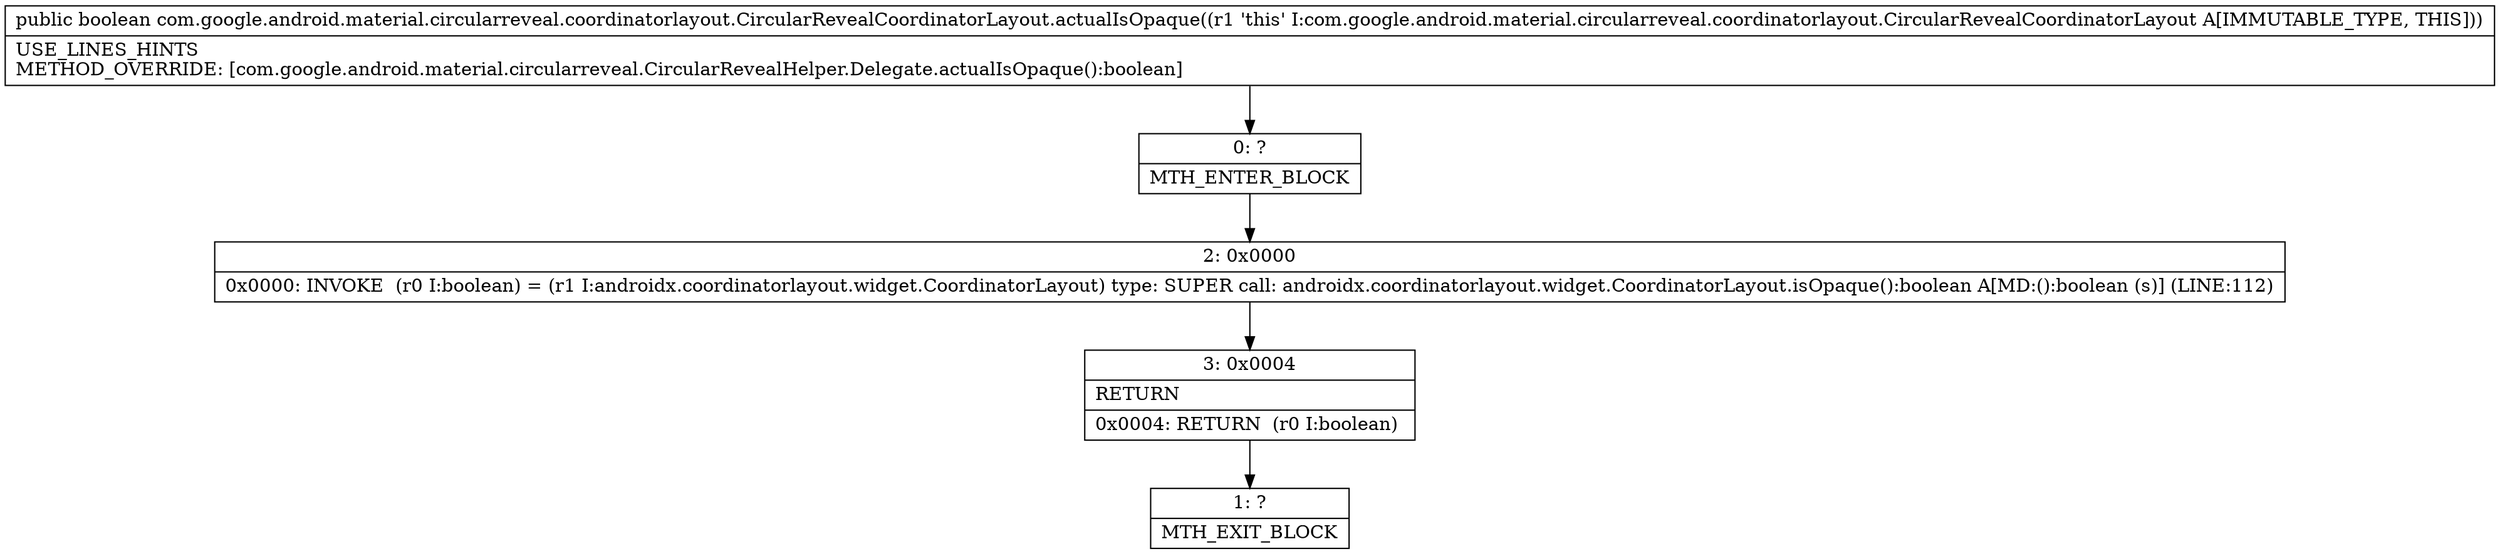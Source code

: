digraph "CFG forcom.google.android.material.circularreveal.coordinatorlayout.CircularRevealCoordinatorLayout.actualIsOpaque()Z" {
Node_0 [shape=record,label="{0\:\ ?|MTH_ENTER_BLOCK\l}"];
Node_2 [shape=record,label="{2\:\ 0x0000|0x0000: INVOKE  (r0 I:boolean) = (r1 I:androidx.coordinatorlayout.widget.CoordinatorLayout) type: SUPER call: androidx.coordinatorlayout.widget.CoordinatorLayout.isOpaque():boolean A[MD:():boolean (s)] (LINE:112)\l}"];
Node_3 [shape=record,label="{3\:\ 0x0004|RETURN\l|0x0004: RETURN  (r0 I:boolean) \l}"];
Node_1 [shape=record,label="{1\:\ ?|MTH_EXIT_BLOCK\l}"];
MethodNode[shape=record,label="{public boolean com.google.android.material.circularreveal.coordinatorlayout.CircularRevealCoordinatorLayout.actualIsOpaque((r1 'this' I:com.google.android.material.circularreveal.coordinatorlayout.CircularRevealCoordinatorLayout A[IMMUTABLE_TYPE, THIS]))  | USE_LINES_HINTS\lMETHOD_OVERRIDE: [com.google.android.material.circularreveal.CircularRevealHelper.Delegate.actualIsOpaque():boolean]\l}"];
MethodNode -> Node_0;Node_0 -> Node_2;
Node_2 -> Node_3;
Node_3 -> Node_1;
}

